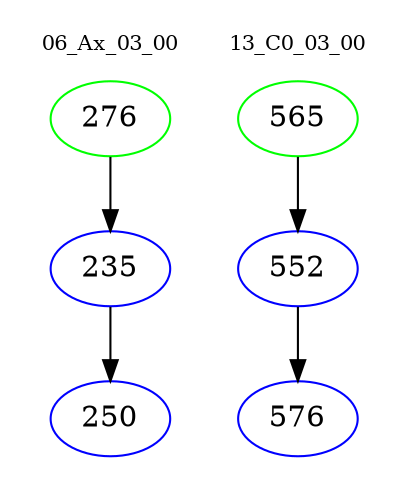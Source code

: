 digraph{
subgraph cluster_0 {
color = white
label = "06_Ax_03_00";
fontsize=10;
T0_276 [label="276", color="green"]
T0_276 -> T0_235 [color="black"]
T0_235 [label="235", color="blue"]
T0_235 -> T0_250 [color="black"]
T0_250 [label="250", color="blue"]
}
subgraph cluster_1 {
color = white
label = "13_C0_03_00";
fontsize=10;
T1_565 [label="565", color="green"]
T1_565 -> T1_552 [color="black"]
T1_552 [label="552", color="blue"]
T1_552 -> T1_576 [color="black"]
T1_576 [label="576", color="blue"]
}
}
